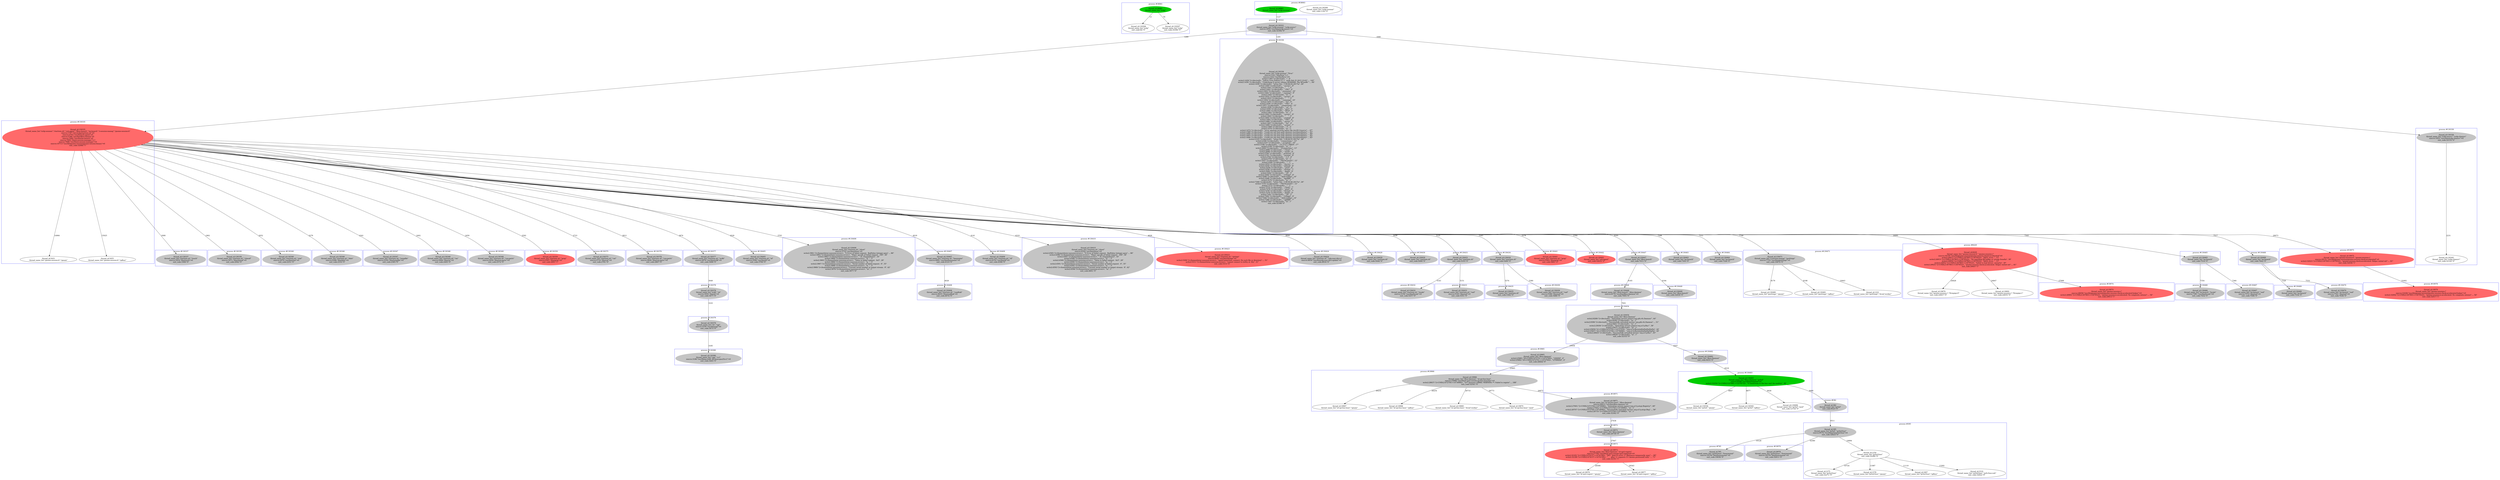 digraph abc{
subgraph cluster_38961 {
38961   [label="thread_id:38961\nthread_name_list:\"xrdp\"", style = filled , color="green3"];
130306   [label="thread_id:130306\nthread_name_list:\"xrdp\"\nexit_code:44:\"0\""];
130307   [label="thread_id:130307\nthread_name_list:\"xrdp\"\nexit_code:32396:\"0\""];
label = "process #38961";
color = blue;
}
subgraph cluster_38963 {
130308   [label="thread_id:130308\nthread_name_list:\"xrdp-sesman\"\nexit_code:1142:\"0\""];
38963   [label="thread_id:38963\nthread_name_list:\"xrdp-sesman\"", style = filled , color="green3"];
label = "process #38963";
color = blue;
}
subgraph cluster_130321 {
130321   [label="thread_id:130321\nthread_name_list:\"xrdp-sesman\",\"xrdp-sessvc\"\nexecve:1650:\"/usr/sbin/xrdp-sessvc\"=0\nexit_code:32394:\"0\"", style = filled , color="grey77"];
label = "process #130321";
color = blue;
}
subgraph cluster_130335 {
130335   [label="thread_id:130335\nthread_name_list:\"xrdp-sesman\",\"startwm.sh\",\"ssh-agent\",\"dbus-launch\",\"im-launch\",\"x-session-manag\",\"gnome-session-b\"\nexecve:1747:\"/etc/xrdp/startwm.sh\"=0\nexecve:5703:\"/usr/bin/ssh-agent\"=0\nexecve:5786:\"/usr/bin/dbus-launch\"=0\nexecve:7090:\"/usr/bin/im-launch\"=0\nexecve:7695:\"/bin/x-session-manager\"=-1\nexecve:7696:\"/usr/bin/x-session-manager\"=0\nexecve:10713:\"/usr/lib/gnome-session/gnome-session-binary\"=0\nexit_code:32084:\"1\"", style = filled , color="indianred1"];
5431   [label="thread_id:5431\nthread_name_list:\"gnome-session-b\",\"gmain\""];
5455   [label="thread_id:5455\nthread_name_list:\"gnome-session-b\",\"gdbus\""];
label = "process #130335";
color = blue;
}
subgraph cluster_130336 {
130336   [label="thread_id:130336\nthread_name_list:\"xrdp-sesman\",\"Xvnc\"\nexecve:1321:\"/bin/Xvnc\"=-1\nexecve:1322:\"/usr/bin/Xvnc\"=0\nwrite2:1392:\"2</dev/null>, \"\", 0\"\nwrite2:1429:\"2</dev/null>, \"\\nXvnc Free Edition 4.1.1 - built Feb 25 2015 23:02\"..., 142\"\nwrite2:1430:\"2</dev/null>, \"Underlying X server release 40300000, The XFree86 \"..., 64\"\nwrite2:1439:\"2</dev/null>, \"\\nSun Nov  5 09:44:54 2017\\n\", 26\"\nwrite2:1440:\"2</dev/null>, \" vncext:\", 8\"\nwrite2:1441:\"2</dev/null>, \"     \", 5\"\nwrite2:1442:\"2</dev/null>, \" VNC\", 4\"\nwrite2:1443:\"2</dev/null>, \" extension\", 10\"\nwrite2:1444:\"2</dev/null>, \" running!\", 9\"\nwrite2:1445:\"2</dev/null>, \"\\n\", 1\"\nwrite2:1452:\"2</dev/null>, \" vncext:\", 8\"\nwrite2:1453:\"2</dev/null>, \"     \", 5\"\nwrite2:1454:\"2</dev/null>, \" Listening\", 10\"\nwrite2:1455:\"2</dev/null>, \" for\", 4\"\nwrite2:1456:\"2</dev/null>, \" VNC\", 4\"\nwrite2:1457:\"2</dev/null>, \" connections\", 12\"\nwrite2:1458:\"2</dev/null>, \" on\", 3\"\nwrite2:1459:\"2</dev/null>, \" port\", 5\"\nwrite2:1460:\"2</dev/null>, \" 5910\", 5\"\nwrite2:1461:\"2</dev/null>, \"\\n\", 1\"\nwrite2:1462:\"2</dev/null>, \" vncext:\", 8\"\nwrite2:1463:\"2</dev/null>, \"     \", 5\"\nwrite2:1464:\"2</dev/null>, \" created\", 8\"\nwrite2:1465:\"2</dev/null>, \" VNC\", 4\"\nwrite2:1466:\"2</dev/null>, \" server\", 7\"\nwrite2:1467:\"2</dev/null>, \" for\", 4\"\nwrite2:1468:\"2</dev/null>, \" screen\", 7\"\nwrite2:1469:\"2</dev/null>, \" 0\", 2\"\nwrite2:1470:\"2</dev/null>, \"\\n\", 1\"\nwrite2:1472:\"2</dev/null>, \"error opening security policy file /etc/X11/xserve\"..., 67\"\nwrite2:1589:\"2</dev/null>, \"Could not init font path element /usr/share/fonts/\"..., 83\"\nwrite2:1600:\"2</dev/null>, \"Could not init font path element /usr/share/fonts/\"..., 80\"\nwrite2:1603:\"2</dev/null>, \"Could not init font path element /usr/share/fonts/\"..., 82\"\nwrite2:1606:\"2</dev/null>, \"Could not init font path element /usr/share/fonts/\"..., 83\"\nwrite2:2105:\"2</dev/null>, \"\\nSun Nov  5 09:44:55 2017\\n\", 26\"\nwrite2:2106:\"2</dev/null>, \" Connections:\", 13\"\nwrite2:2107:\"2</dev/null>, \" accepted:\", 10\"\nwrite2:2108:\"2</dev/null>, \" 127.0.0.1::59924\", 17\"\nwrite2:2109:\"2</dev/null>, \"\\n\", 1\"\nwrite2:2693:\"2</dev/null>, \" SConnection:\", 13\"\nwrite2:2696:\"2</dev/null>, \" Client\", 7\"\nwrite2:2698:\"2</dev/null>, \" needs\", 6\"\nwrite2:2700:\"2</dev/null>, \" protocol\", 9\"\nwrite2:2701:\"2</dev/null>, \" version\", 8\"\nwrite2:2702:\"2</dev/null>, \" 3.3\", 4\"\nwrite2:2703:\"2</dev/null>, \"\\n\", 1\"\nwrite2:3247:\"2</dev/null>, \" VNCSConnST:\", 12\"\nwrite2:3249:\"2</dev/null>, \" \", 1\"\nwrite2:3252:\"2</dev/null>, \" Server\", 7\"\nwrite2:3254:\"2</dev/null>, \" default\", 8\"\nwrite2:3256:\"2</dev/null>, \" pixel\", 6\"\nwrite2:3258:\"2</dev/null>, \" format\", 7\"\nwrite2:3260:\"2</dev/null>, \" depth\", 6\"\nwrite2:3262:\"2</dev/null>, \" 24\", 3\"\nwrite2:3264:\"2</dev/null>, \" (32bpp)\", 8\"\nwrite2:3266:\"2</dev/null>, \" little-endian\", 14\"\nwrite2:3268:\"2</dev/null>, \" bgr888\", 7\"\nwrite2:3270:\"2</dev/null>, \"\\n\", 1\"\nwrite2:7268:\"2</dev/null>, \"\\nSun Nov  5 09:44:56 2017\\n\", 26\"\nwrite2:7270:\"2</dev/null>, \" VNCSConnST:\", 12\"\nwrite2:7272:\"2</dev/null>, \" \", 1\"\nwrite2:7274:\"2</dev/null>, \" Client\", 7\"\nwrite2:7276:\"2</dev/null>, \" pixel\", 6\"\nwrite2:7278:\"2</dev/null>, \" format\", 7\"\nwrite2:7279:\"2</dev/null>, \" depth\", 6\"\nwrite2:7281:\"2</dev/null>, \" 24\", 3\"\nwrite2:7282:\"2</dev/null>, \" (32bpp)\", 8\"\nwrite2:7284:\"2</dev/null>, \" little-endian\", 14\"\nwrite2:7286:\"2</dev/null>, \" rgb888\", 7\"\nwrite2:7287:\"2</dev/null>, \"\\n\", 1\"\nexit_code:32346:\"0\"", style = filled , color="grey77"];
label = "process #130336";
color = blue;
}
subgraph cluster_130337 {
130337   [label="thread_id:130337\nthread_name_list:\"startwm.sh\",\"touch\"\nexecve:1819:\"/bin/touch\"=0\nexit_code:1949:\"0\"", style = filled , color="grey77"];
label = "process #130337";
color = blue;
}
subgraph cluster_130338 {
130338   [label="thread_id:130338\nthread_name_list:\"xrdp-sessvc\",\"xrdp-chansrv\"\nexecve:1852:\"/usr/sbin/xrdp-chansrv\"=0\nexit_code:32155:\"0\"", style = filled , color="grey77"];
130345   [label="thread_id:130345\nthread_name_list:\"xrdp-chansrv\"\nexit_code:32142:\"0\""];
label = "process #130338";
color = blue;
}
subgraph cluster_130339 {
130339   [label="thread_id:130339\nthread_name_list:\"startwm.sh\",\"chmod\"\nexecve:1971:\"/bin/chmod\"=0\nexit_code:2042:\"0\"", style = filled , color="grey77"];
label = "process #130339";
color = blue;
}
subgraph cluster_130340 {
130340   [label="thread_id:130340\nthread_name_list:\"startwm.sh\",\"stat\"\nexecve:2070:\"/usr/bin/stat\"=0\nexit_code:2251:\"0\"", style = filled , color="grey77"];
label = "process #130340";
color = blue;
}
subgraph cluster_130346 {
130346   [label="thread_id:130346\nthread_name_list:\"startwm.sh\",\"date\"\nexecve:2288:\"/bin/date\"=0\nexit_code:2333:\"0\"", style = filled , color="grey77"];
label = "process #130346";
color = blue;
}
subgraph cluster_130347 {
130347   [label="thread_id:130347\nthread_name_list:\"startwm.sh\",\"tempfile\"\nexecve:2350:\"/bin/tempfile\"=0\nexit_code:2385:\"0\"", style = filled , color="grey77"];
label = "process #130347";
color = blue;
}
subgraph cluster_130348 {
130348   [label="thread_id:130348\nthread_name_list:\"startwm.sh\",\"rm\"\nexecve:2406:\"/bin/rm\"=0\nexit_code:2445:\"0\"", style = filled , color="grey77"];
label = "process #130348";
color = blue;
}
subgraph cluster_130349 {
130349   [label="thread_id:130349\nthread_name_list:\"startwm.sh\",\"run-parts\"\nexecve:2459:\"/bin/run-parts\"=0\nexit_code:2572:\"0\"", style = filled , color="grey77"];
label = "process #130349";
color = blue;
}
subgraph cluster_130350 {
130350   [label="thread_id:130350\nthread_name_list:\"startwm.sh\",\"grep\"\nexecve:2597:\"/bin/grep\"=0\nexit_code:2691:\"1\"", style = filled , color="indianred1"];
label = "process #130350";
color = blue;
}
subgraph cluster_130375 {
130375   [label="thread_id:130375\nthread_name_list:\"startwm.sh\",\"cat\"\nexecve:2733:\"/bin/cat\"=0\nexit_code:2781:\"0\"", style = filled , color="grey77"];
label = "process #130375";
color = blue;
}
subgraph cluster_130376 {
130376   [label="thread_id:130376\nthread_name_list:\"startwm.sh\",\"run-parts\"\nexecve:2826:\"/bin/run-parts\"=0\nexit_code:2867:\"0\"", style = filled , color="grey77"];
label = "process #130376";
color = blue;
}
subgraph cluster_130377 {
130377   [label="thread_id:130377\nthread_name_list:\"startwm.sh\",\"xrdb\"\nexecve:2879:\"/usr/bin/xrdb\"=0\nexit_code:3496:\"0\"", style = filled , color="grey77"];
label = "process #130377";
color = blue;
}
subgraph cluster_130378 {
130378   [label="thread_id:130378\nthread_name_list:\"xrdb\",\"sh\"\nexecve:3052:\"/bin/sh\"=0\nexit_code:3477:\"0\"", style = filled , color="grey77"];
label = "process #130378";
color = blue;
}
subgraph cluster_130379 {
130379   [label="thread_id:130379\nthread_name_list:\"sh\",\"cpp\"\nexecve:3104:\"/usr/bin/cpp\"=0\nexit_code:3473:\"0\"", style = filled , color="grey77"];
label = "process #130379";
color = blue;
}
subgraph cluster_130380 {
130380   [label="thread_id:130380\nthread_name_list:\"cpp\",\"cc1\"\nexecve:3186:\"/usr/lib/gcc/x86_64-linux-gnu/5/cc1\"=0\nexit_code:3445:\"0\"", style = filled , color="grey77"];
label = "process #130380";
color = blue;
}
subgraph cluster_130405 {
130405   [label="thread_id:130405\nthread_name_list:\"startwm.sh\",\"id\"\nexecve:3540:\"/usr/bin/id\"=0\nexit_code:3700:\"0\"", style = filled , color="grey77"];
label = "process #130405";
color = blue;
}
subgraph cluster_130406 {
130406   [label="thread_id:130406\nthread_name_list:\"startwm.sh\",\"xhost\"\nexecve:3710:\"/usr/bin/xhost\"=0\nwrite2:3961:\"2</home/elwin/.xsession-errors>, \"X Error of failed request:  BadValue (integer para\"..., 86\"\nwrite2:3962:\"2</home/elwin/.xsession-errors>, \"Major opcode of failed request:  109\", 36\"\nwrite2:3963:\"2</home/elwin/.xsession-errors>, \" (X_ChangeHosts)\", 16\"\nwrite2:3964:\"2</home/elwin/.xsession-errors>, \"\\n  \", 3\"\nwrite2:3965:\"2</home/elwin/.xsession-errors>, \"Value in failed request:  0x5\", 29\"\nwrite2:3966:\"2</home/elwin/.xsession-errors>, \"\\n  \", 3\"\nwrite2:3967:\"2</home/elwin/.xsession-errors>, \"Serial number of failed request:  6\", 35\"\nwrite2:3968:\"2</home/elwin/.xsession-errors>, \"\\n  \", 3\"\nwrite2:3969:\"2</home/elwin/.xsession-errors>, \"Current serial number in output stream:  8\", 42\"\nwrite2:3970:\"2</home/elwin/.xsession-errors>, \"\\n\", 1\"\nexit_code:3977:\"0\"", style = filled , color="grey77"];
label = "process #130406";
color = blue;
}
subgraph cluster_130407 {
130407   [label="thread_id:130407\nthread_name_list:\"startwm.sh\",\"basename\"\nexecve:4081:\"/usr/bin/basename\"=0\nexit_code:4123:\"0\"", style = filled , color="grey77"];
label = "process #130407";
color = blue;
}
subgraph cluster_130408 {
130408   [label="thread_id:130408\nthread_name_list:\"startwm.sh\",\"readlink\"\nexecve:4035:\"/bin/readlink\"=0\nexit_code:4074:\"0\"", style = filled , color="grey77"];
label = "process #130408";
color = blue;
}
subgraph cluster_130409 {
130409   [label="thread_id:130409\nthread_name_list:\"startwm.sh\",\"id\"\nexecve:4152:\"/usr/bin/id\"=0\nexit_code:4308:\"0\"", style = filled , color="grey77"];
label = "process #130409";
color = blue;
}
subgraph cluster_130410 {
130410   [label="thread_id:130410\nthread_name_list:\"startwm.sh\",\"xhost\"\nexecve:4324:\"/usr/bin/xhost\"=0\nwrite2:4585:\"2</home/elwin/.xsession-errors>, \"X Error of failed request:  BadValue (integer para\"..., 86\"\nwrite2:4586:\"2</home/elwin/.xsession-errors>, \"Major opcode of failed request:  109\", 36\"\nwrite2:4587:\"2</home/elwin/.xsession-errors>, \" (X_ChangeHosts)\", 16\"\nwrite2:4588:\"2</home/elwin/.xsession-errors>, \"\\n  \", 3\"\nwrite2:4589:\"2</home/elwin/.xsession-errors>, \"Value in failed request:  0x5\", 29\"\nwrite2:4590:\"2</home/elwin/.xsession-errors>, \"\\n  \", 3\"\nwrite2:4591:\"2</home/elwin/.xsession-errors>, \"Serial number of failed request:  6\", 35\"\nwrite2:4592:\"2</home/elwin/.xsession-errors>, \"\\n  \", 3\"\nwrite2:4593:\"2</home/elwin/.xsession-errors>, \"Current serial number in output stream:  8\", 42\"\nwrite2:4594:\"2</home/elwin/.xsession-errors>, \"\\n\", 1\"\nexit_code:4601:\"0\"", style = filled , color="grey77"];
label = "process #130410";
color = blue;
}
subgraph cluster_130423 {
130423   [label="thread_id:130423\nthread_name_list:\"startwm.sh\",\"xbrlapi\"\nexecve:4640:\"/usr/bin/xbrlapi\"=0\nwrite2:5309:\"2</home/elwin/.xsession-errors>, \"openConnection: connect: No such file or directory\"..., 51\"\nwrite2:5311:\"2</home/elwin/.xsession-errors>, \"cannot connect to brltty at :0\\n\", 31\"\nexit_code:5313:\"4\"", style = filled , color="indianred1"];
label = "process #130423";
color = blue;
}
subgraph cluster_130424 {
130424   [label="thread_id:130424\nthread_name_list:\"startwm.sh\",\"xdg-user-dirs-u\"\nexecve:4654:\"/usr/bin/xdg-user-dirs-update\"=0\nexit_code:4916:\"0\"", style = filled , color="grey77"];
label = "process #130424";
color = blue;
}
subgraph cluster_130429 {
130429   [label="thread_id:130429\nthread_name_list:\"startwm.sh\"\nexit_code:5044:\"0\"", style = filled , color="grey77"];
label = "process #130429";
color = blue;
}
subgraph cluster_130430 {
130430   [label="thread_id:130430\nthread_name_list:\"startwm.sh\"\nexit_code:5090:\"0\"", style = filled , color="grey77"];
label = "process #130430";
color = blue;
}
subgraph cluster_130431 {
130431   [label="thread_id:130431\nthread_name_list:\"startwm.sh\"\nexit_code:5355:\"0\"", style = filled , color="grey77"];
label = "process #130431";
color = blue;
}
subgraph cluster_130432 {
130432   [label="thread_id:130432\nthread_name_list:\"startwm.sh\",\"locale\"\nexecve:5156:\"/usr/bin/locale\"=0\nexit_code:5257:\"0\"", style = filled , color="grey77"];
label = "process #130432";
color = blue;
}
subgraph cluster_130433 {
130433   [label="thread_id:130433\nthread_name_list:\"startwm.sh\",\"sed\"\nexecve:5165:\"/bin/sed\"=0\nexit_code:5351:\"0\"", style = filled , color="grey77"];
label = "process #130433";
color = blue;
}
subgraph cluster_130434 {
130434   [label="thread_id:130434\nthread_name_list:\"startwm.sh\"\nexit_code:5490:\"0\"", style = filled , color="grey77"];
label = "process #130434";
color = blue;
}
subgraph cluster_130435 {
130435   [label="thread_id:130435\nthread_name_list:\"startwm.sh\"\nexit_code:5382:\"0\"", style = filled , color="grey77"];
label = "process #130435";
color = blue;
}
subgraph cluster_130436 {
130436   [label="thread_id:130436\nthread_name_list:\"startwm.sh\",\"sed\"\nexecve:5388:\"/bin/sed\"=0\nexit_code:5486:\"0\"", style = filled , color="grey77"];
label = "process #130436";
color = blue;
}
subgraph cluster_130441 {
130441   [label="thread_id:130441\nthread_name_list:\"startwm.sh\",\"grep\"\nexecve:5583:\"/bin/grep\"=0\nexit_code:5661:\"2\"", style = filled , color="indianred1"];
label = "process #130441";
color = blue;
}
subgraph cluster_130442 {
130442   [label="thread_id:130442\nthread_name_list:\"ssh-agent\"\nexit_code:32635:\"2\"", style = filled , color="indianred1"];
label = "process #130442";
color = blue;
}
subgraph cluster_130447 {
130447   [label="thread_id:130447\nthread_name_list:\"dbus-launch\"\nexit_code:7011:\"0\"", style = filled , color="grey77"];
label = "process #130447";
color = blue;
}
subgraph cluster_130448 {
130448   [label="thread_id:130448\nthread_name_list:\"dbus-launch\",\"dbus-daemon\"\nexecve:6179:\"/usr/bin/dbus-daemon\"=0\nexit_code:7005:\"0\"", style = filled , color="grey77"];
label = "process #130448";
color = blue;
}
subgraph cluster_130449 {
130449   [label="thread_id:130449\nthread_name_list:\"dbus-launch\"\nexit_code:32630:\"0\"", style = filled , color="grey77"];
label = "process #130449";
color = blue;
}
subgraph cluster_130454 {
130454   [label="thread_id:130454\nthread_name_list:\"dbus-daemon\"\nwrite2:8289:\"2</dev/null>, \"Activating service name='org.gtk.vfs.Daemon'\", 44\"\nwrite2:8290:\"2</dev/null>, \"\\n\", 1\"\nwrite2:9399:\"2</dev/null>, \"Successfully activated service 'org.gtk.vfs.Daemon\"..., 51\"\nwrite2:9401:\"2</dev/null>, \"\\n\", 1\"\nwrite2:25636:\"2</dev/null>, \"Activating service name='org.a11y.Bus'\", 38\"\nwrite2:25637:\"2</dev/null>, \"\\n\", 1\"\nwrite2:25650:\"21<UNIX:[1472702->1472703]>, \"org.a11y.Bus\\n\\n6\\n0\\n0\\n0\\n0\\n\", 24\"\nwrite2:25657:\"22<UNIX:[1472704->1473698]>, \"org.a11y.Bus\\n\\n4\\n0\\n0\\n0\\n0\\n\", 24\"\nwrite2:26825:\"2</dev/null>, \"Successfully activated service 'org.a11y.Bus'\", 45\"\nwrite2:26829:\"2</dev/null>, \"\\n\", 1\"\nexit_code:32333:\"0\"", style = filled , color="grey77"];
label = "process #130454";
color = blue;
}
subgraph cluster_130463 {
130463   [label="thread_id:130463\nthread_name_list:\"im-launch\"\nexit_code:7305:\"0\"", style = filled , color="grey77"];
label = "process #130463";
color = blue;
}
subgraph cluster_130464 {
130464   [label="thread_id:130464\nthread_name_list:\"im-launch\"\nexit_code:7326:\"0\"", style = filled , color="grey77"];
label = "process #130464";
color = blue;
}
subgraph cluster_130465 {
130465   [label="thread_id:130465\nthread_name_list:\"im-launch\"\nexit_code:7510:\"0\"", style = filled , color="grey77"];
label = "process #130465";
color = blue;
}
subgraph cluster_130466 {
130466   [label="thread_id:130466\nthread_name_list:\"im-launch\",\"locale\"\nexecve:7361:\"/usr/bin/locale\"=0\nexit_code:7432:\"0\"", style = filled , color="grey77"];
label = "process #130466";
color = blue;
}
subgraph cluster_130467 {
130467   [label="thread_id:130467\nthread_name_list:\"im-launch\",\"sed\"\nexecve:7372:\"/bin/sed\"=0\nexit_code:7506:\"0\"", style = filled , color="grey77"];
label = "process #130467";
color = blue;
}
subgraph cluster_130468 {
130468   [label="thread_id:130468\nthread_name_list:\"im-launch\"\nexit_code:7642:\"0\"", style = filled , color="grey77"];
label = "process #130468";
color = blue;
}
subgraph cluster_130469 {
130469   [label="thread_id:130469\nthread_name_list:\"im-launch\"\nexit_code:7534:\"0\"", style = filled , color="grey77"];
label = "process #130469";
color = blue;
}
subgraph cluster_130470 {
130470   [label="thread_id:130470\nthread_name_list:\"im-launch\",\"sed\"\nexecve:7541:\"/bin/sed\"=0\nexit_code:7638:\"0\"", style = filled , color="grey77"];
label = "process #130470";
color = blue;
}
subgraph cluster_130471 {
130471   [label="thread_id:130471\nthread_name_list:\"x-session-manag\",\"gsettings\"\nexecve:7755:\"/usr/bin/gsettings\"=0\nexit_code:10672:\"0\"", style = filled , color="grey77"];
130480   [label="thread_id:130480\nthread_name_list:\"gsettings\",\"gmain\""];
130481   [label="thread_id:130481\nthread_name_list:\"gsettings\",\"gdbus\""];
1221   [label="thread_id:1221\nthread_name_list:\"gsettings\",\"dconf worker\""];
label = "process #130471";
color = blue;
}
subgraph cluster_130482 {
130482   [label="thread_id:130482\nthread_name_list:\"dbus-daemon\"\nexit_code:9433:\"0\"", style = filled , color="grey77"];
label = "process #130482";
color = blue;
}
subgraph cluster_130483 {
130483   [label="thread_id:130483\nthread_name_list:\"dbus-daemon\",\"gvfsd\"\nexecve:8348:\"/usr/lib/gvfs/gvfsd\"=0\nwrite2:32250:\"2<UNIX:[1227661->1227875]>, \"A connection to the bus can't be made\\n\", 38\"", style = filled , color="green3"];
130556   [label="thread_id:130556\nthread_name_list:\"gvfsd\",\"gmain\""];
130565   [label="thread_id:130565\nthread_name_list:\"gvfsd\",\"gdbus\""];
130698   [label="thread_id:130698\nthread_name_list:\"gvfsd\",\"pool\"\nexit_code:12724:\"0\""];
label = "process #130483";
color = blue;
}
subgraph cluster_382 {
382   [label="thread_id:382\nthread_name_list:\"gvfsd\"\nexit_code:9523:\"0\"", style = filled , color="grey77"];
label = "process #382";
color = blue;
}
subgraph cluster_395 {
395   [label="thread_id:395\nthread_name_list:\"gvfsd\",\"gvfsd-fuse\"\nexecve:9574:\"/usr/lib/gvfs/gvfsd-fuse\"=0\nexit_code:32625:\"0\"", style = filled , color="grey77"];
1254   [label="thread_id:1254\nthread_name_list:\"gvfsd-fuse\"\nexit_code:32289:\"0\""];
1275   [label="thread_id:1275\nthread_name_list:\"gvfsd-fuse\"\nexit_code:32271:\"0\""];
1578   [label="thread_id:1578\nthread_name_list:\"gvfsd-fuse\",\"gmain\""];
1607   [label="thread_id:1607\nthread_name_list:\"gvfsd-fuse\",\"gdbus\""];
3319   [label="thread_id:3319\nthread_name_list:\"gvfsd-fuse\",\"gvfs-fuse-sub\"\nexit_code:32622:\"0\""];
label = "process #395";
color = blue;
}
subgraph cluster_785 {
785   [label="thread_id:785\nthread_name_list:\"gvfsd-fuse\",\"fusermount\"\nexecve:10156:\"/bin/fusermount\"=0\nexit_code:10638:\"0\"", style = filled , color="grey77"];
label = "process #785";
color = blue;
}
subgraph cluster_6429 {
6429   [label="thread_id:6429\nthread_name_list:\"gnome-session-b\",\"gnome-session-c\"\nexecve:16159:\"/usr/lib/gnome-session/gnome-session-check-accelerated\"=0\nwrite2:24913:\"2<UNIX:[1307903->1307952]>, \"libGL error: \", 13\"\nwrite2:24915:\"2<UNIX:[1307903->1307952]>, \"No matching fbConfigs or visuals found\\n\", 39\"\nwrite2:24950:\"2<UNIX:[1307903->1307952]>, \"libGL error: \", 13\"\nwrite2:24952:\"2<UNIX:[1307903->1307952]>, \"failed to load driver: swrast\\n\", 30\"\nwrite2:29025:\"2<UNIX:[1307903->1307952]>, \"gnome-session-check-accelerated: Helper exited wit\"..., 61\"\nexit_code:29047:\"1\"", style = filled , color="indianred1"];
19679   [label="thread_id:19679\nthread_name_list:\"gnome-session-c\",\"llvmpipe-0\"\nexit_code:24927:\"0\""];
19692   [label="thread_id:19692\nthread_name_list:\"gnome-session-c\",\"llvmpipe-1\"\nexit_code:24935:\"0\""];
label = "process #6429";
color = blue;
}
subgraph cluster_19965 {
19965   [label="thread_id:19965\nthread_name_list:\"dbus-daemon\"\nwrite2:25681:\"20<UNIX:[1472701->1472700]>, \"\\3\\0\\0\\0\", 4\"\nwrite2:25682:\"20<UNIX:[1472701->1472700]>, \"\\376M\\0\\0\", 4\"\nexit_code:26844:\"0\"", style = filled , color="grey77"];
label = "process #19965";
color = blue;
}
subgraph cluster_19966 {
19966   [label="thread_id:19966\nthread_name_list:\"dbus-daemon\",\"at-spi-bus-laun\"\nexecve:25688:\"/usr/lib/at-spi2-core/at-spi-bus-launcher\"=0\nwrite2:28637:\"2<UNIX:[1472704->1473698]>, \"\\n** (process:19966): WARNING **: Failed to registe\"..., 188\"\nexit_code:32541:\"0\"", style = filled , color="grey77"];
19967   [label="thread_id:19967\nthread_name_list:\"at-spi-bus-laun\",\"gmain\""];
19968   [label="thread_id:19968\nthread_name_list:\"at-spi-bus-laun\",\"gdbus\""];
19969   [label="thread_id:19969\nthread_name_list:\"at-spi-bus-laun\",\"dconf worker\""];
19970   [label="thread_id:19970\nthread_name_list:\"at-spi-bus-laun\",\"pool\""];
label = "process #19966";
color = blue;
}
subgraph cluster_19971 {
19971   [label="thread_id:19971\nthread_name_list:\"at-spi-bus-laun\",\"dbus-daemon\"\nexecve:26915:\"/usr/bin/dbus-daemon\"=0\nwrite2:27601:\"2<UNIX:[1472704->1473698]>, \"Activating service name='org.a11y.atspi.Registry'\", 49\"\nwrite2:27602:\"2<UNIX:[1472704->1473698]>, \"\\n\", 1\"\nwrite2:28707:\"2<UNIX:[1472704->1473698]>, \"Successfully activated service 'org.a11y.atspi.Reg\"..., 56\"\nwrite2:28710:\"2<UNIX:[1472704->1473698]>, \"\\n\", 1\"\nexit_code:32362:\"0\"", style = filled , color="grey77"];
label = "process #19971";
color = blue;
}
subgraph cluster_19972 {
19972   [label="thread_id:19972\nthread_name_list:\"dbus-daemon\"\nexit_code:28739:\"0\"", style = filled , color="grey77"];
label = "process #19972";
color = blue;
}
subgraph cluster_19973 {
19973   [label="thread_id:19973\nthread_name_list:\"dbus-daemon\",\"at-spi2-registr\"\nexecve:27700:\"/usr/lib/at-spi2-core/at-spi2-registryd\"=0\nwrite2:32183:\"2<UNIX:[1474157->1474158]>, \"XIO:  fatal IO error 11 (Resource temporarily unav\"..., 80\"\nwrite2:32189:\"2<UNIX:[1474157->1474158]>, \"      after 11 requests (11 known processed) with \"..., 71\"\nexit_code:32191:\"1\"", style = filled , color="indianred1"];
19976   [label="thread_id:19976\nthread_name_list:\"at-spi2-registr\",\"gmain\""];
19977   [label="thread_id:19977\nthread_name_list:\"at-spi2-registr\",\"gdbus\""];
label = "process #19973";
color = blue;
}
subgraph cluster_19974 {
19974   [label="thread_id:19974\nthread_name_list:\"gnome-session-c\"\nexecve:28058:\"/usr/lib/gnome-session/gnome-session-check-accelerated-helper\"=0\nwrite2:28983:\"2<UNIX:[1307903->1307952]>, \"gnome-session-is-accelerated: No composite extensi\"..., 54\"\nexit_code:29013:\"1\"", style = filled , color="indianred1"];
label = "process #19974";
color = blue;
}
subgraph cluster_19975 {
19975   [label="thread_id:19975\nthread_name_list:\"gnome-session-b\",\"gnome-session-c\"\nexecve:29131:\"/usr/lib/gnome-session/gnome-session-check-accelerated\"=0\nwrite2:32023:\"2<UNIX:[1307903->1307952]>, \"gnome-session-check-accelerated: Helper exited wit\"..., 61\"\nexit_code:32036:\"1\"", style = filled , color="indianred1"];
label = "process #19975";
color = blue;
}
subgraph cluster_19978 {
19978   [label="thread_id:19978\nthread_name_list:\"gnome-session-c\"\nexecve:31638:\"/usr/lib/gnome-session/gnome-session-check-accelerated-helper\"=0\nwrite2:32002:\"2<UNIX:[1307903->1307952]>, \"gnome-session-is-accelerated: No composite extensi\"..., 54\"\nexit_code:32017:\"1\"", style = filled , color="indianred1"];
label = "process #19978";
color = blue;
}
subgraph cluster_19979 {
19979   [label="thread_id:19979\nthread_name_list:\"gvfsd-fuse\",\"fusermount\"\nexecve:32376:\"/bin/fusermount\"=0\nexit_code:32611:\"0\"", style = filled , color="grey77"];
label = "process #19979";
color = blue;
}
38961 -> 130306   [label="13"];
38961 -> 130307   [label="70"];




38963 -> 130321   [label="1127"];

130321 -> 130335   [label="1280"];
130321 -> 130336   [label="1281"];
130321 -> 130338   [label="1846"];

130335 -> 130337   [label="1808"];
130335 -> 130339   [label="1962"];
130335 -> 130340   [label="2052"];
130335 -> 130346   [label="2279"];
130335 -> 130347   [label="2341"];
130335 -> 130348   [label="2402"];
130335 -> 130349   [label="2450"];
130335 -> 130350   [label="2592"];
130335 -> 130375   [label="2723"];
130335 -> 130376   [label="2812"];
130335 -> 130377   [label="2874"];
130335 -> 130405   [label="3529"];
130335 -> 130406   [label="3705"];
130335 -> 130407   [label="4018"];
130335 -> 130409   [label="4141"];
130335 -> 130410   [label="4319"];
130335 -> 130423   [label="4626"];
130335 -> 130424   [label="4644"];
130335 -> 130429   [label="5012"];
130335 -> 130430   [label="5058"];
130335 -> 130431   [label="5121"];
130335 -> 130434   [label="5363"];
130335 -> 130441   [label="5578"];
130335 -> 130442   [label="5782"];
130335 -> 130447   [label="6161"];
130335 -> 130463   [label="7288"];
130335 -> 130464   [label="7312"];
130335 -> 130465   [label="7343"];
130335 -> 130468   [label="7517"];
130335 -> 130471   [label="7746"];
130335 -> 5431   [label="14984"];
130335 -> 5455   [label="15025"];
130335 -> 6429   [label="16091"];
130335 -> 19975   [label="29073"];



130338 -> 130345   [label="2231"];











130377 -> 130378   [label="3049"];

130378 -> 130379   [label="3103"];

130379 -> 130380   [label="3185"];




130407 -> 130408   [label="4028"];








130431 -> 130432   [label="5143"];
130431 -> 130433   [label="5151"];



130434 -> 130435   [label="5374"];
130434 -> 130436   [label="5380"];





130447 -> 130448   [label="6165"];
130447 -> 130449   [label="6184"];

130448 -> 130454   [label="7001"];


130454 -> 130482   [label="8307"];
130454 -> 19965   [label="25658"];



130465 -> 130466   [label="7354"];
130465 -> 130467   [label="7360"];



130468 -> 130469   [label="7526"];
130468 -> 130470   [label="7532"];



130471 -> 130480   [label="8179"];
130471 -> 130481   [label="8198"];
130471 -> 1221   [label="10643"];



130482 -> 130483   [label="8319"];

130483 -> 130556   [label="8847"];
130483 -> 130565   [label="8877"];
130483 -> 130698   [label="9028"];
130483 -> 382   [label="9480"];




382 -> 395   [label="9511"];

395 -> 785   [label="10128"];
395 -> 1254   [label="10694"];
395 -> 19979   [label="32360"];



1254 -> 1275   [label="10724"];
1254 -> 1578   [label="11087"];
1254 -> 1607   [label="11119"];
1254 -> 3319   [label="13282"];







6429 -> 19679   [label="24828"];
6429 -> 19692   [label="24847"];
6429 -> 19974   [label="27998"];



19965 -> 19966   [label="25665"];

19966 -> 19967   [label="26235"];
19966 -> 19968   [label="26254"];
19966 -> 19969   [label="26733"];
19966 -> 19970   [label="26773"];
19966 -> 19971   [label="26872"];





19971 -> 19972   [label="27638"];

19972 -> 19973   [label="27647"];

19973 -> 19976   [label="29306"];
19973 -> 19977   [label="29343"];


19975 -> 19978   [label="31602"];





}
